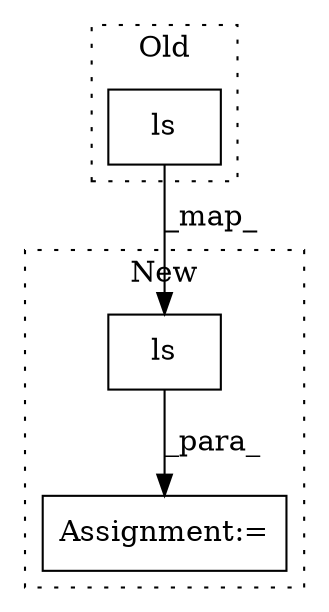 digraph G {
subgraph cluster0 {
1 [label="ls" a="32" s="15453,15479" l="3,1" shape="box"];
label = "Old";
style="dotted";
}
subgraph cluster1 {
2 [label="ls" a="32" s="15518,15544" l="3,1" shape="box"];
3 [label="Assignment:=" a="7" s="15503" l="1" shape="box"];
label = "New";
style="dotted";
}
1 -> 2 [label="_map_"];
2 -> 3 [label="_para_"];
}